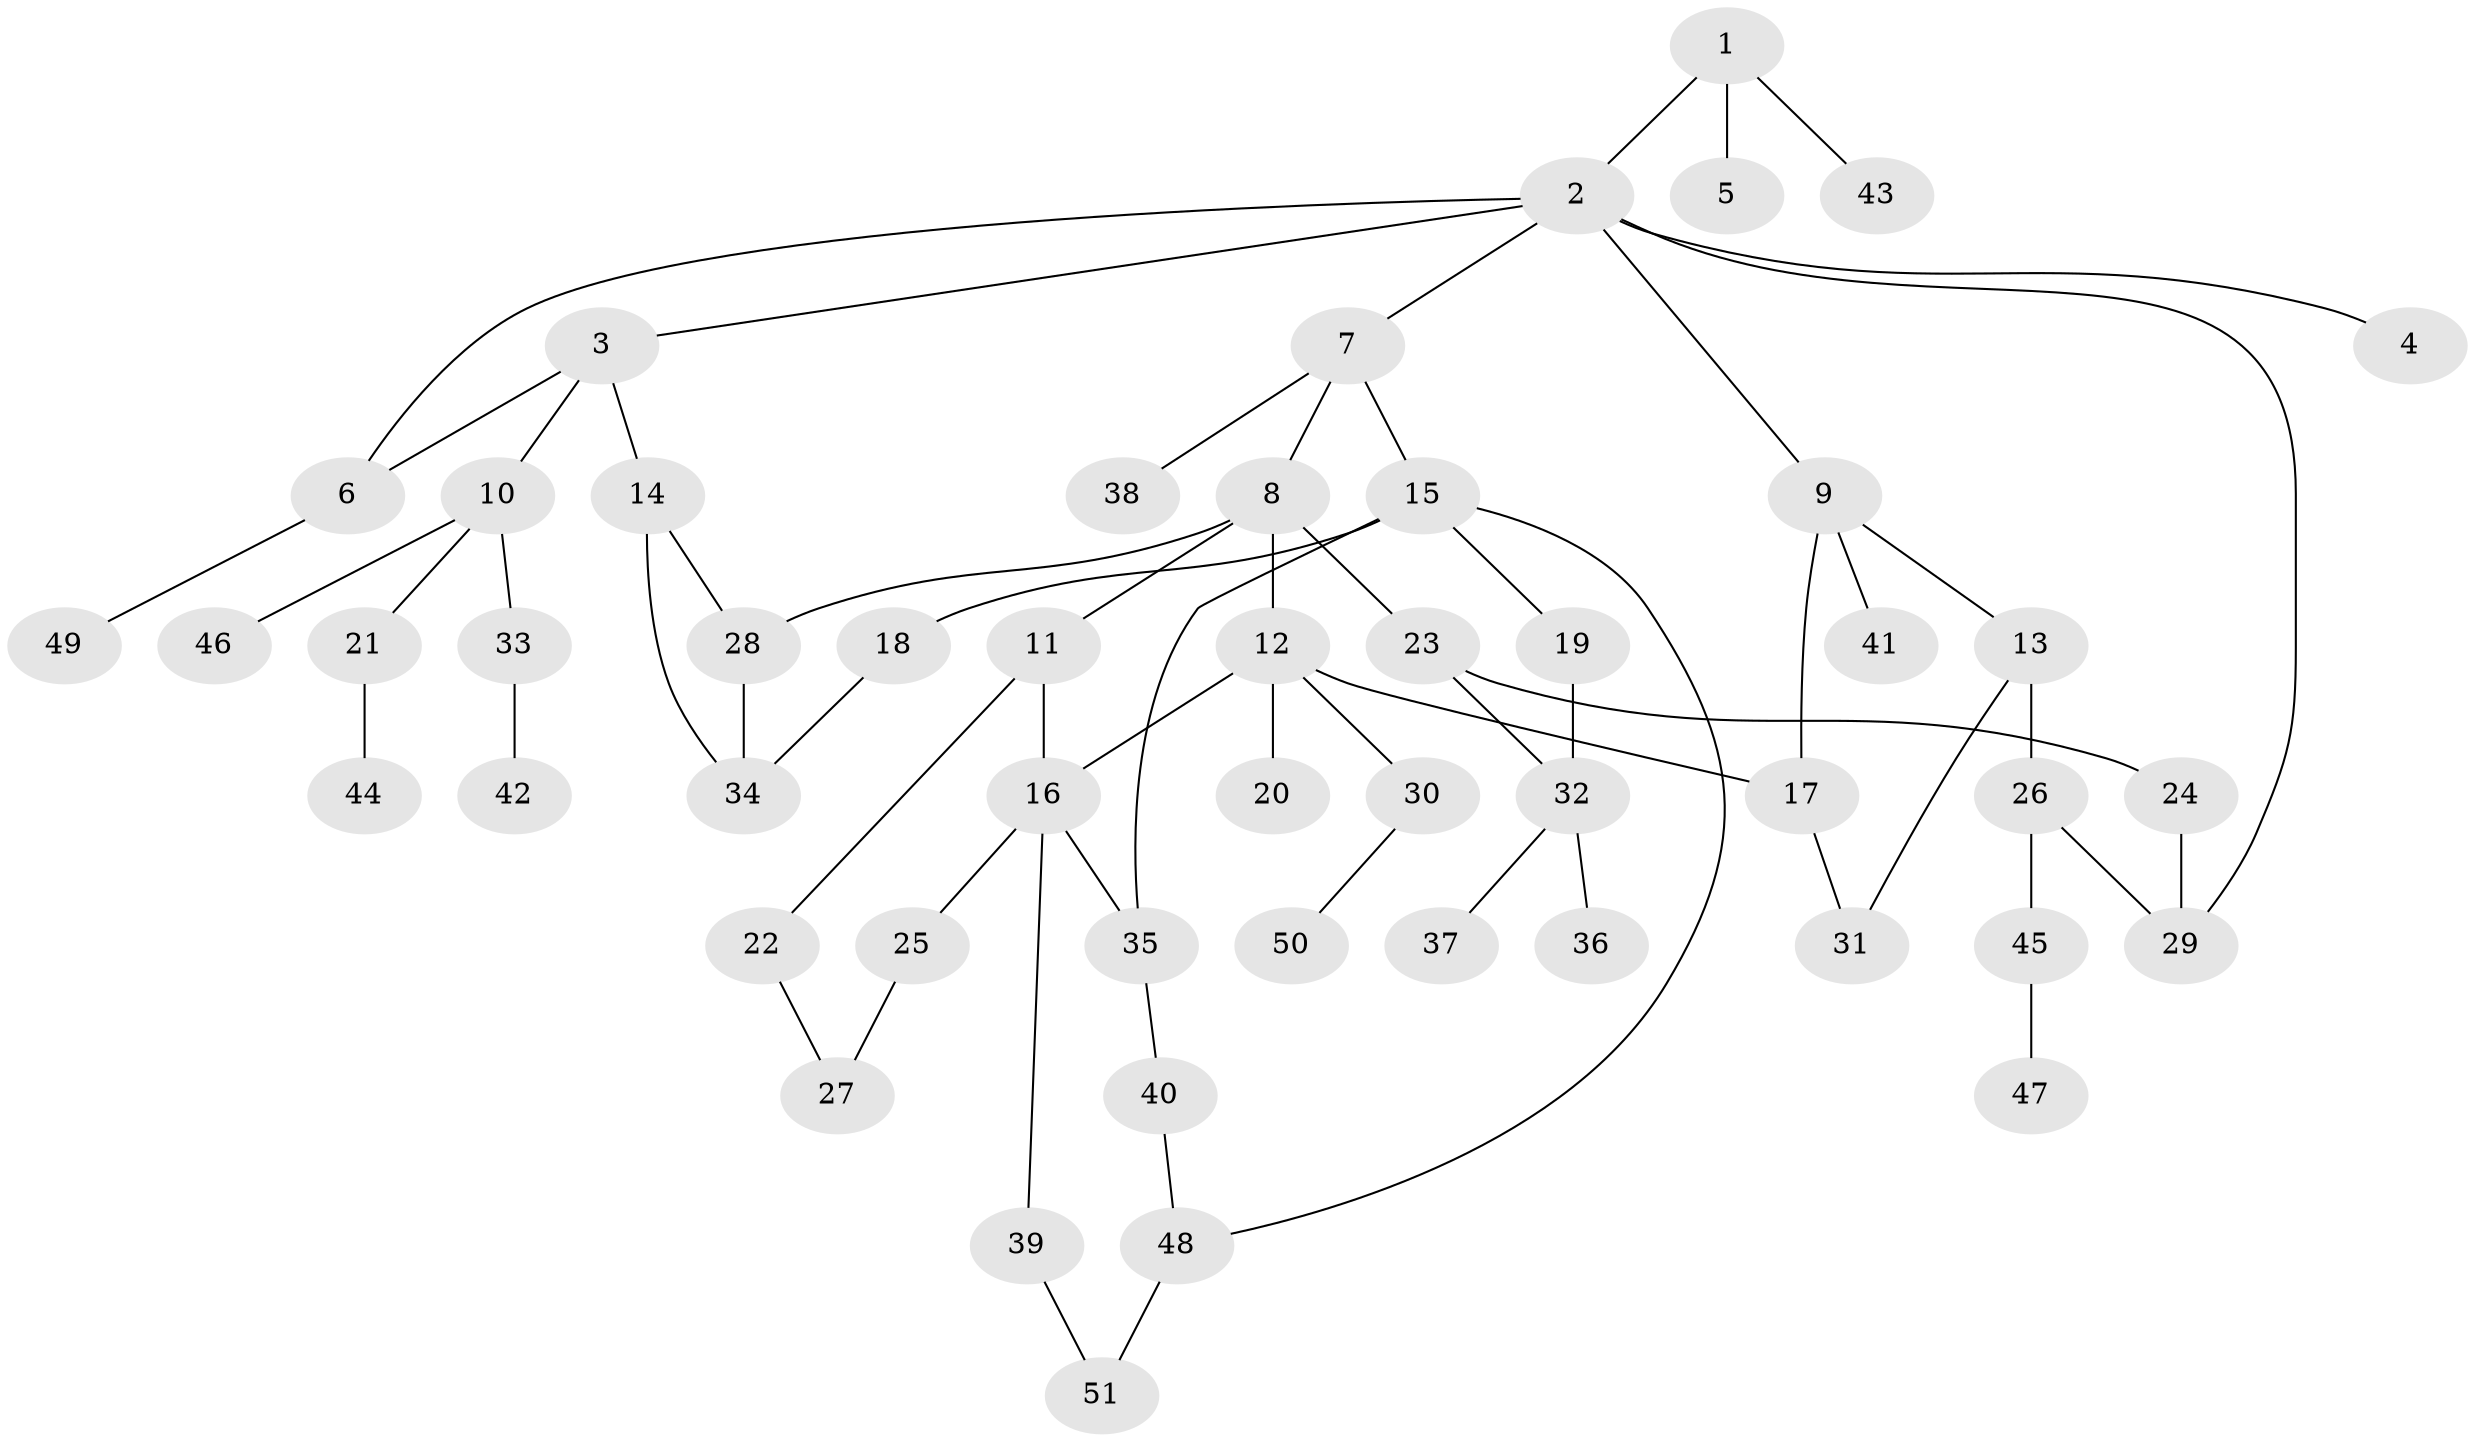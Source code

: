 // Generated by graph-tools (version 1.1) at 2025/42/03/09/25 04:42:56]
// undirected, 51 vertices, 64 edges
graph export_dot {
graph [start="1"]
  node [color=gray90,style=filled];
  1;
  2;
  3;
  4;
  5;
  6;
  7;
  8;
  9;
  10;
  11;
  12;
  13;
  14;
  15;
  16;
  17;
  18;
  19;
  20;
  21;
  22;
  23;
  24;
  25;
  26;
  27;
  28;
  29;
  30;
  31;
  32;
  33;
  34;
  35;
  36;
  37;
  38;
  39;
  40;
  41;
  42;
  43;
  44;
  45;
  46;
  47;
  48;
  49;
  50;
  51;
  1 -- 2;
  1 -- 5;
  1 -- 43;
  2 -- 3;
  2 -- 4;
  2 -- 6;
  2 -- 7;
  2 -- 9;
  2 -- 29;
  3 -- 10;
  3 -- 14;
  3 -- 6;
  6 -- 49;
  7 -- 8;
  7 -- 15;
  7 -- 38;
  8 -- 11;
  8 -- 12;
  8 -- 23;
  8 -- 28;
  9 -- 13;
  9 -- 17;
  9 -- 41;
  10 -- 21;
  10 -- 33;
  10 -- 46;
  11 -- 22;
  11 -- 16;
  12 -- 16;
  12 -- 20;
  12 -- 30;
  12 -- 17;
  13 -- 26;
  13 -- 31;
  14 -- 28;
  14 -- 34;
  15 -- 18;
  15 -- 19;
  15 -- 35;
  15 -- 48;
  16 -- 25;
  16 -- 35;
  16 -- 39;
  17 -- 31;
  18 -- 34;
  19 -- 32;
  21 -- 44;
  22 -- 27;
  23 -- 24;
  23 -- 32;
  24 -- 29;
  25 -- 27;
  26 -- 45;
  26 -- 29;
  28 -- 34;
  30 -- 50;
  32 -- 36;
  32 -- 37;
  33 -- 42;
  35 -- 40;
  39 -- 51;
  40 -- 48;
  45 -- 47;
  48 -- 51;
}
